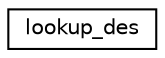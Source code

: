 digraph "Graphical Class Hierarchy"
{
 // INTERACTIVE_SVG=YES
 // LATEX_PDF_SIZE
  edge [fontname="Helvetica",fontsize="10",labelfontname="Helvetica",labelfontsize="10"];
  node [fontname="Helvetica",fontsize="10",shape=record];
  rankdir="LR";
  Node0 [label="lookup_des",height=0.2,width=0.4,color="black", fillcolor="white", style="filled",URL="$interfacesat__vapor__pres__mod_1_1lookup__des.html",tooltip="For the given temperatures, returns the derivative of saturation vapor pressure with respect to tempe..."];
}
